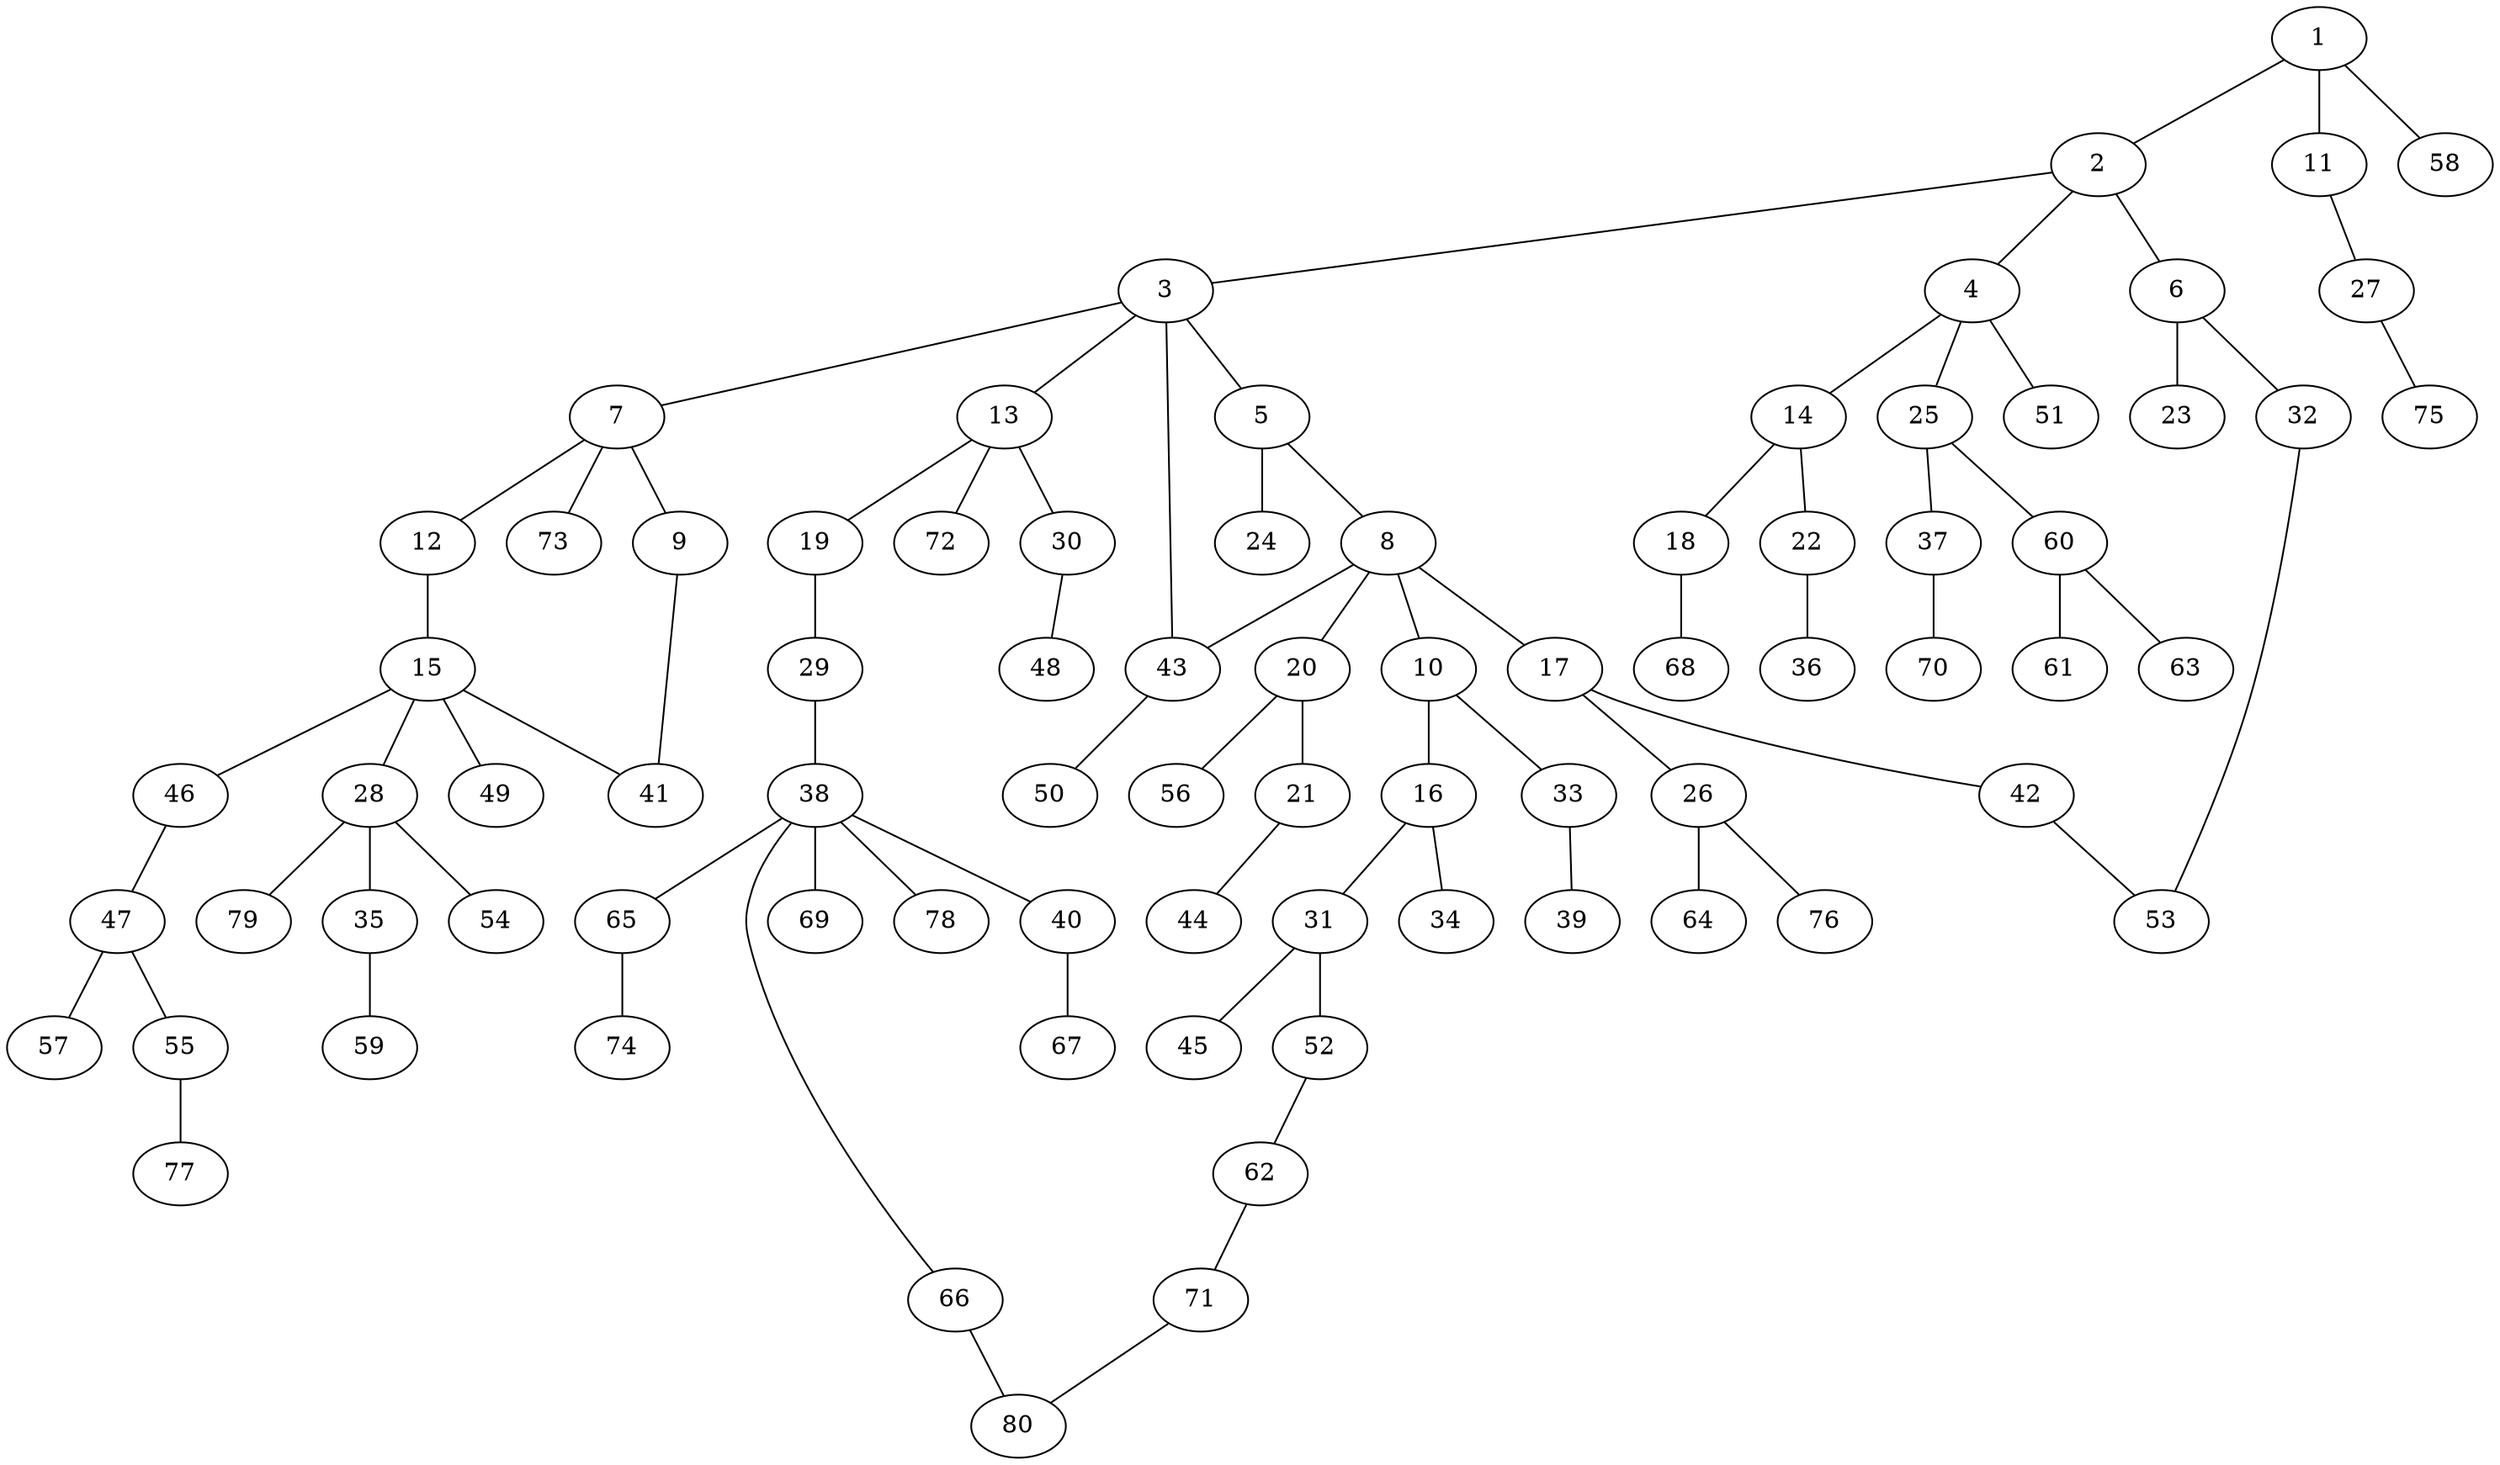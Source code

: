 graph graphname {1--2
1--11
1--58
2--3
2--4
2--6
3--5
3--7
3--13
3--43
4--14
4--25
4--51
5--8
5--24
6--23
6--32
7--9
7--12
7--73
8--10
8--17
8--20
8--43
9--41
10--16
10--33
11--27
12--15
13--19
13--30
13--72
14--18
14--22
15--28
15--41
15--46
15--49
16--31
16--34
17--26
17--42
18--68
19--29
20--21
20--56
21--44
22--36
25--37
25--60
26--64
26--76
27--75
28--35
28--54
28--79
29--38
30--48
31--45
31--52
32--53
33--39
35--59
37--70
38--40
38--65
38--66
38--69
38--78
40--67
42--53
43--50
46--47
47--55
47--57
52--62
55--77
60--61
60--63
62--71
65--74
66--80
71--80
}